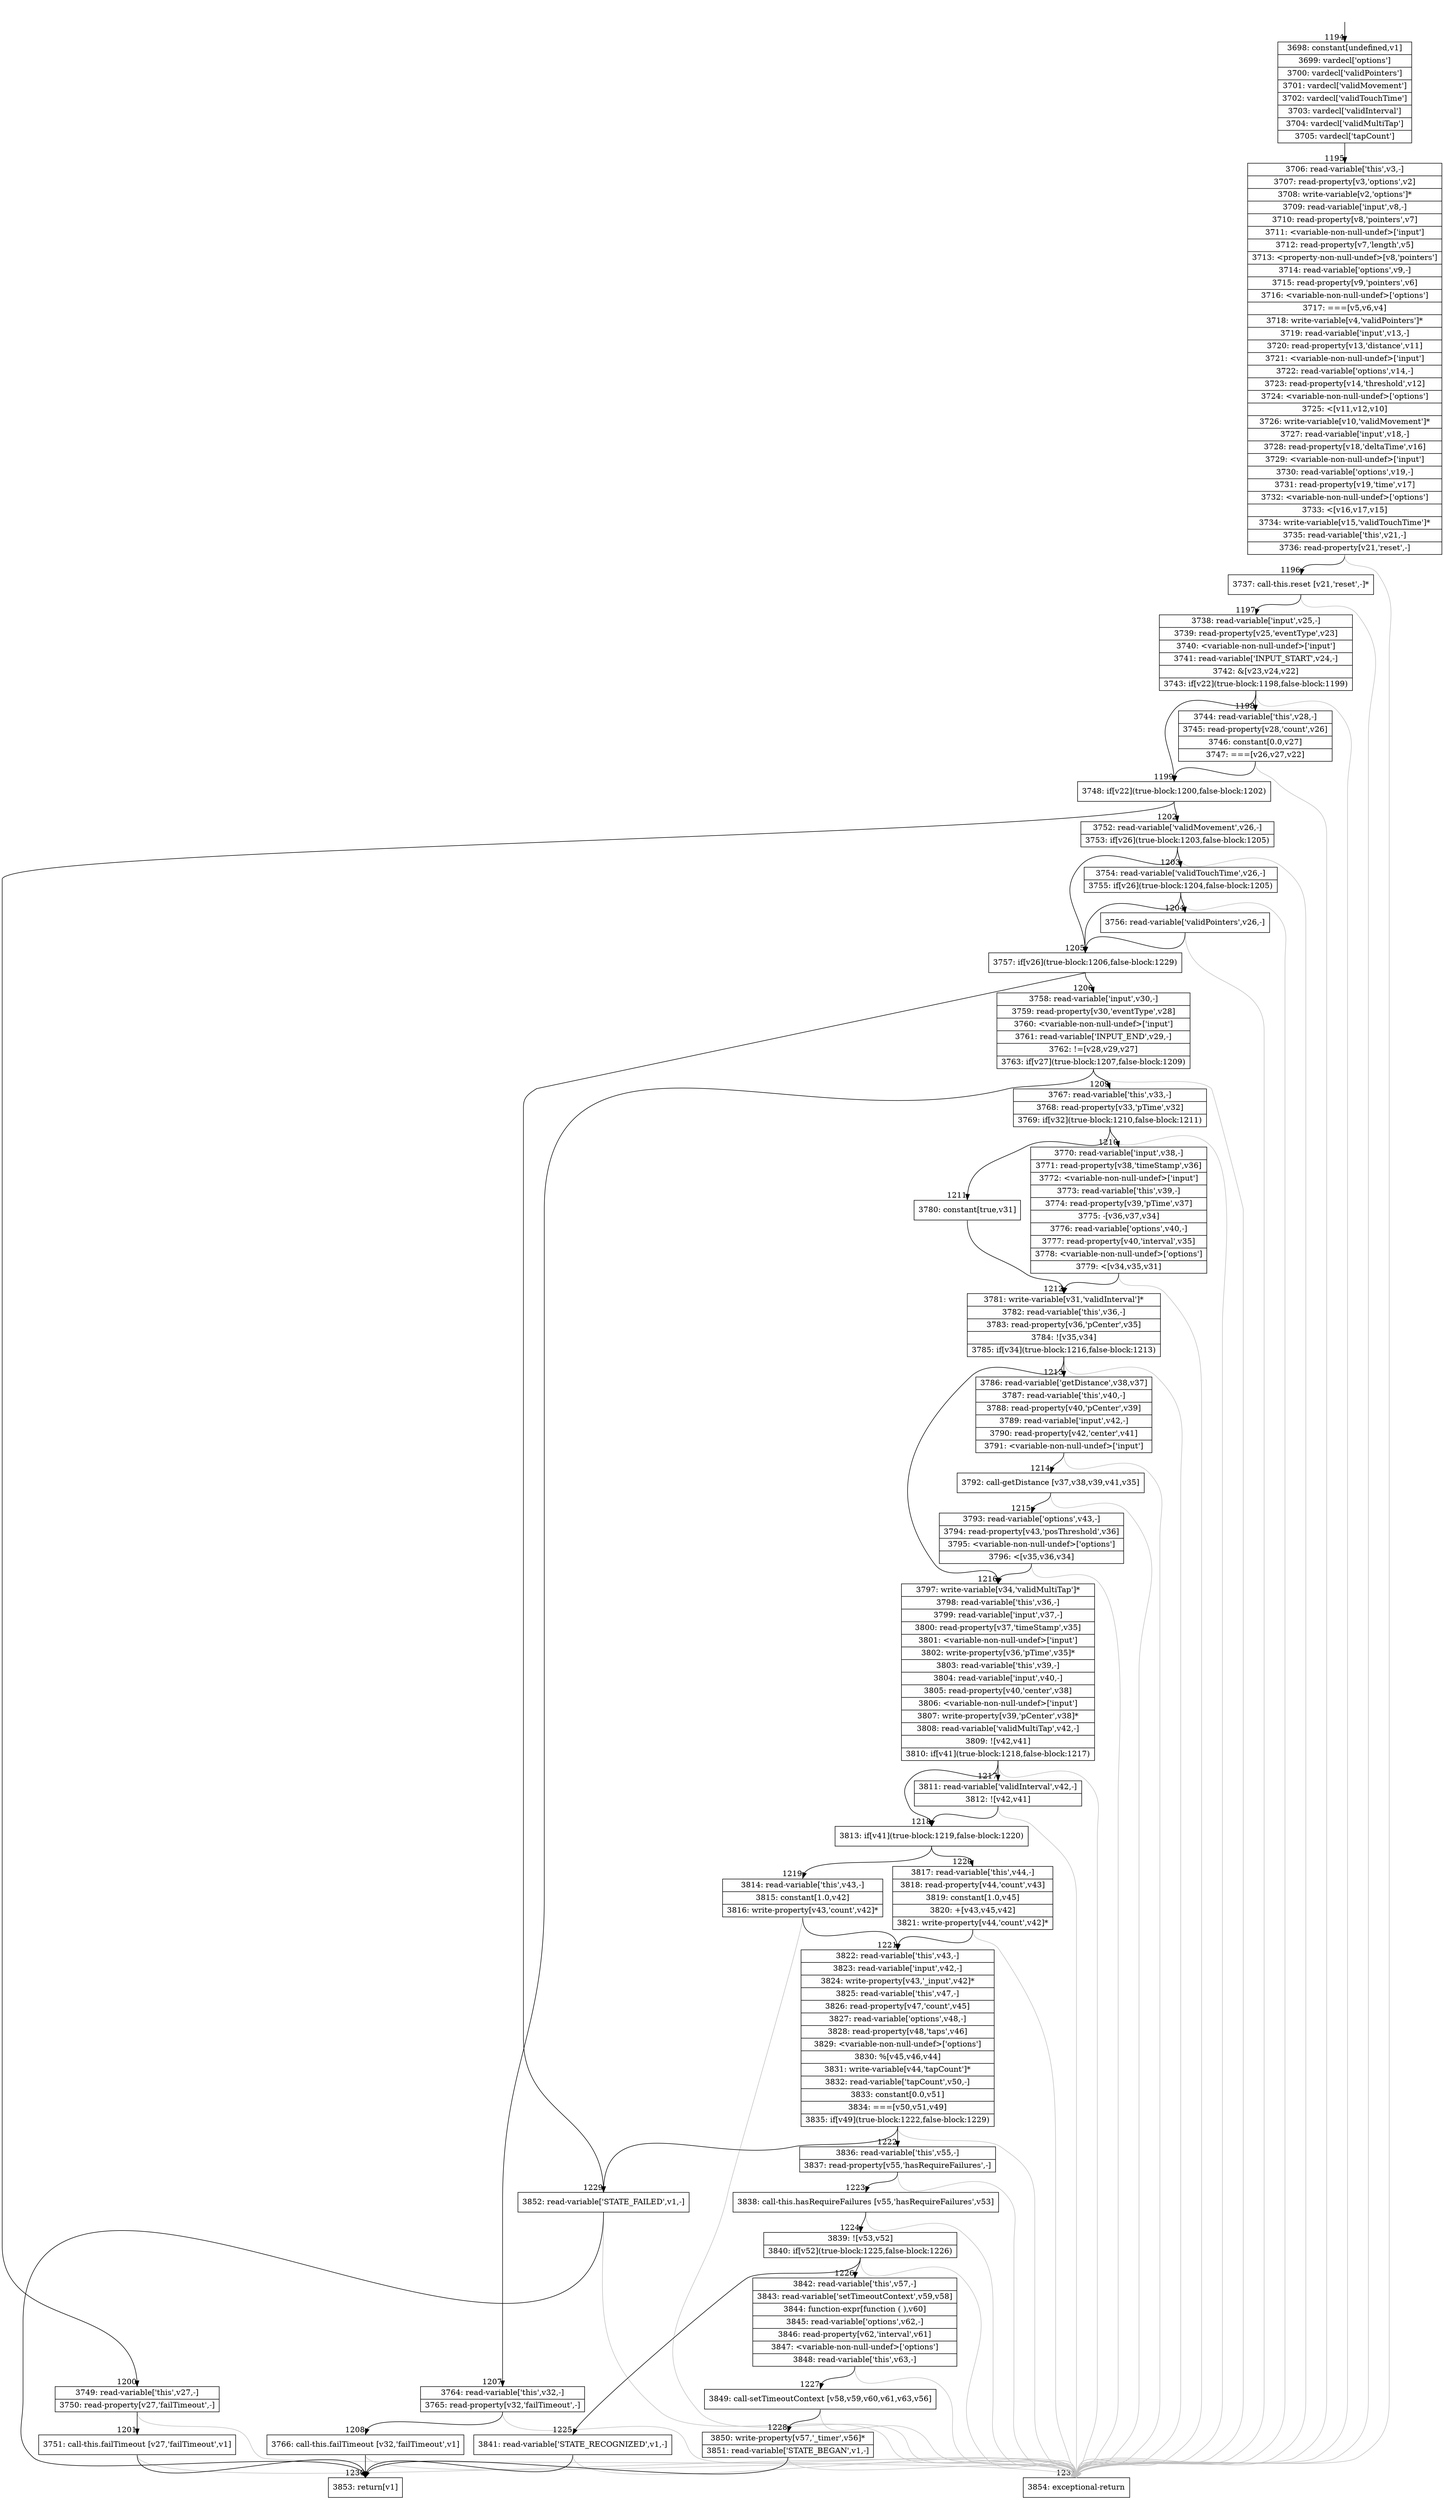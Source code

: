 digraph {
rankdir="TD"
BB_entry112[shape=none,label=""];
BB_entry112 -> BB1194 [tailport=s, headport=n, headlabel="    1194"]
BB1194 [shape=record label="{3698: constant[undefined,v1]|3699: vardecl['options']|3700: vardecl['validPointers']|3701: vardecl['validMovement']|3702: vardecl['validTouchTime']|3703: vardecl['validInterval']|3704: vardecl['validMultiTap']|3705: vardecl['tapCount']}" ] 
BB1194 -> BB1195 [tailport=s, headport=n, headlabel="      1195"]
BB1195 [shape=record label="{3706: read-variable['this',v3,-]|3707: read-property[v3,'options',v2]|3708: write-variable[v2,'options']*|3709: read-variable['input',v8,-]|3710: read-property[v8,'pointers',v7]|3711: \<variable-non-null-undef\>['input']|3712: read-property[v7,'length',v5]|3713: \<property-non-null-undef\>[v8,'pointers']|3714: read-variable['options',v9,-]|3715: read-property[v9,'pointers',v6]|3716: \<variable-non-null-undef\>['options']|3717: ===[v5,v6,v4]|3718: write-variable[v4,'validPointers']*|3719: read-variable['input',v13,-]|3720: read-property[v13,'distance',v11]|3721: \<variable-non-null-undef\>['input']|3722: read-variable['options',v14,-]|3723: read-property[v14,'threshold',v12]|3724: \<variable-non-null-undef\>['options']|3725: \<[v11,v12,v10]|3726: write-variable[v10,'validMovement']*|3727: read-variable['input',v18,-]|3728: read-property[v18,'deltaTime',v16]|3729: \<variable-non-null-undef\>['input']|3730: read-variable['options',v19,-]|3731: read-property[v19,'time',v17]|3732: \<variable-non-null-undef\>['options']|3733: \<[v16,v17,v15]|3734: write-variable[v15,'validTouchTime']*|3735: read-variable['this',v21,-]|3736: read-property[v21,'reset',-]}" ] 
BB1195 -> BB1196 [tailport=s, headport=n, headlabel="      1196"]
BB1195 -> BB1231 [tailport=s, headport=n, color=gray, headlabel="      1231"]
BB1196 [shape=record label="{3737: call-this.reset [v21,'reset',-]*}" ] 
BB1196 -> BB1197 [tailport=s, headport=n, headlabel="      1197"]
BB1196 -> BB1231 [tailport=s, headport=n, color=gray]
BB1197 [shape=record label="{3738: read-variable['input',v25,-]|3739: read-property[v25,'eventType',v23]|3740: \<variable-non-null-undef\>['input']|3741: read-variable['INPUT_START',v24,-]|3742: &[v23,v24,v22]|3743: if[v22](true-block:1198,false-block:1199)}" ] 
BB1197 -> BB1199 [tailport=s, headport=n, headlabel="      1199"]
BB1197 -> BB1198 [tailport=s, headport=n, headlabel="      1198"]
BB1197 -> BB1231 [tailport=s, headport=n, color=gray]
BB1198 [shape=record label="{3744: read-variable['this',v28,-]|3745: read-property[v28,'count',v26]|3746: constant[0.0,v27]|3747: ===[v26,v27,v22]}" ] 
BB1198 -> BB1199 [tailport=s, headport=n]
BB1198 -> BB1231 [tailport=s, headport=n, color=gray]
BB1199 [shape=record label="{3748: if[v22](true-block:1200,false-block:1202)}" ] 
BB1199 -> BB1200 [tailport=s, headport=n, headlabel="      1200"]
BB1199 -> BB1202 [tailport=s, headport=n, headlabel="      1202"]
BB1200 [shape=record label="{3749: read-variable['this',v27,-]|3750: read-property[v27,'failTimeout',-]}" ] 
BB1200 -> BB1201 [tailport=s, headport=n, headlabel="      1201"]
BB1200 -> BB1231 [tailport=s, headport=n, color=gray]
BB1201 [shape=record label="{3751: call-this.failTimeout [v27,'failTimeout',v1]}" ] 
BB1201 -> BB1230 [tailport=s, headport=n, headlabel="      1230"]
BB1201 -> BB1231 [tailport=s, headport=n, color=gray]
BB1202 [shape=record label="{3752: read-variable['validMovement',v26,-]|3753: if[v26](true-block:1203,false-block:1205)}" ] 
BB1202 -> BB1205 [tailport=s, headport=n, headlabel="      1205"]
BB1202 -> BB1203 [tailport=s, headport=n, headlabel="      1203"]
BB1202 -> BB1231 [tailport=s, headport=n, color=gray]
BB1203 [shape=record label="{3754: read-variable['validTouchTime',v26,-]|3755: if[v26](true-block:1204,false-block:1205)}" ] 
BB1203 -> BB1205 [tailport=s, headport=n]
BB1203 -> BB1204 [tailport=s, headport=n, headlabel="      1204"]
BB1203 -> BB1231 [tailport=s, headport=n, color=gray]
BB1204 [shape=record label="{3756: read-variable['validPointers',v26,-]}" ] 
BB1204 -> BB1205 [tailport=s, headport=n]
BB1204 -> BB1231 [tailport=s, headport=n, color=gray]
BB1205 [shape=record label="{3757: if[v26](true-block:1206,false-block:1229)}" ] 
BB1205 -> BB1206 [tailport=s, headport=n, headlabel="      1206"]
BB1205 -> BB1229 [tailport=s, headport=n, headlabel="      1229"]
BB1206 [shape=record label="{3758: read-variable['input',v30,-]|3759: read-property[v30,'eventType',v28]|3760: \<variable-non-null-undef\>['input']|3761: read-variable['INPUT_END',v29,-]|3762: !=[v28,v29,v27]|3763: if[v27](true-block:1207,false-block:1209)}" ] 
BB1206 -> BB1207 [tailport=s, headport=n, headlabel="      1207"]
BB1206 -> BB1209 [tailport=s, headport=n, headlabel="      1209"]
BB1206 -> BB1231 [tailport=s, headport=n, color=gray]
BB1207 [shape=record label="{3764: read-variable['this',v32,-]|3765: read-property[v32,'failTimeout',-]}" ] 
BB1207 -> BB1208 [tailport=s, headport=n, headlabel="      1208"]
BB1207 -> BB1231 [tailport=s, headport=n, color=gray]
BB1208 [shape=record label="{3766: call-this.failTimeout [v32,'failTimeout',v1]}" ] 
BB1208 -> BB1230 [tailport=s, headport=n]
BB1208 -> BB1231 [tailport=s, headport=n, color=gray]
BB1209 [shape=record label="{3767: read-variable['this',v33,-]|3768: read-property[v33,'pTime',v32]|3769: if[v32](true-block:1210,false-block:1211)}" ] 
BB1209 -> BB1210 [tailport=s, headport=n, headlabel="      1210"]
BB1209 -> BB1211 [tailport=s, headport=n, headlabel="      1211"]
BB1209 -> BB1231 [tailport=s, headport=n, color=gray]
BB1210 [shape=record label="{3770: read-variable['input',v38,-]|3771: read-property[v38,'timeStamp',v36]|3772: \<variable-non-null-undef\>['input']|3773: read-variable['this',v39,-]|3774: read-property[v39,'pTime',v37]|3775: -[v36,v37,v34]|3776: read-variable['options',v40,-]|3777: read-property[v40,'interval',v35]|3778: \<variable-non-null-undef\>['options']|3779: \<[v34,v35,v31]}" ] 
BB1210 -> BB1212 [tailport=s, headport=n, headlabel="      1212"]
BB1210 -> BB1231 [tailport=s, headport=n, color=gray]
BB1211 [shape=record label="{3780: constant[true,v31]}" ] 
BB1211 -> BB1212 [tailport=s, headport=n]
BB1212 [shape=record label="{3781: write-variable[v31,'validInterval']*|3782: read-variable['this',v36,-]|3783: read-property[v36,'pCenter',v35]|3784: ![v35,v34]|3785: if[v34](true-block:1216,false-block:1213)}" ] 
BB1212 -> BB1216 [tailport=s, headport=n, headlabel="      1216"]
BB1212 -> BB1213 [tailport=s, headport=n, headlabel="      1213"]
BB1212 -> BB1231 [tailport=s, headport=n, color=gray]
BB1213 [shape=record label="{3786: read-variable['getDistance',v38,v37]|3787: read-variable['this',v40,-]|3788: read-property[v40,'pCenter',v39]|3789: read-variable['input',v42,-]|3790: read-property[v42,'center',v41]|3791: \<variable-non-null-undef\>['input']}" ] 
BB1213 -> BB1214 [tailport=s, headport=n, headlabel="      1214"]
BB1213 -> BB1231 [tailport=s, headport=n, color=gray]
BB1214 [shape=record label="{3792: call-getDistance [v37,v38,v39,v41,v35]}" ] 
BB1214 -> BB1215 [tailport=s, headport=n, headlabel="      1215"]
BB1214 -> BB1231 [tailport=s, headport=n, color=gray]
BB1215 [shape=record label="{3793: read-variable['options',v43,-]|3794: read-property[v43,'posThreshold',v36]|3795: \<variable-non-null-undef\>['options']|3796: \<[v35,v36,v34]}" ] 
BB1215 -> BB1216 [tailport=s, headport=n]
BB1215 -> BB1231 [tailport=s, headport=n, color=gray]
BB1216 [shape=record label="{3797: write-variable[v34,'validMultiTap']*|3798: read-variable['this',v36,-]|3799: read-variable['input',v37,-]|3800: read-property[v37,'timeStamp',v35]|3801: \<variable-non-null-undef\>['input']|3802: write-property[v36,'pTime',v35]*|3803: read-variable['this',v39,-]|3804: read-variable['input',v40,-]|3805: read-property[v40,'center',v38]|3806: \<variable-non-null-undef\>['input']|3807: write-property[v39,'pCenter',v38]*|3808: read-variable['validMultiTap',v42,-]|3809: ![v42,v41]|3810: if[v41](true-block:1218,false-block:1217)}" ] 
BB1216 -> BB1218 [tailport=s, headport=n, headlabel="      1218"]
BB1216 -> BB1217 [tailport=s, headport=n, headlabel="      1217"]
BB1216 -> BB1231 [tailport=s, headport=n, color=gray]
BB1217 [shape=record label="{3811: read-variable['validInterval',v42,-]|3812: ![v42,v41]}" ] 
BB1217 -> BB1218 [tailport=s, headport=n]
BB1217 -> BB1231 [tailport=s, headport=n, color=gray]
BB1218 [shape=record label="{3813: if[v41](true-block:1219,false-block:1220)}" ] 
BB1218 -> BB1219 [tailport=s, headport=n, headlabel="      1219"]
BB1218 -> BB1220 [tailport=s, headport=n, headlabel="      1220"]
BB1219 [shape=record label="{3814: read-variable['this',v43,-]|3815: constant[1.0,v42]|3816: write-property[v43,'count',v42]*}" ] 
BB1219 -> BB1221 [tailport=s, headport=n, headlabel="      1221"]
BB1219 -> BB1231 [tailport=s, headport=n, color=gray]
BB1220 [shape=record label="{3817: read-variable['this',v44,-]|3818: read-property[v44,'count',v43]|3819: constant[1.0,v45]|3820: +[v43,v45,v42]|3821: write-property[v44,'count',v42]*}" ] 
BB1220 -> BB1221 [tailport=s, headport=n]
BB1220 -> BB1231 [tailport=s, headport=n, color=gray]
BB1221 [shape=record label="{3822: read-variable['this',v43,-]|3823: read-variable['input',v42,-]|3824: write-property[v43,'_input',v42]*|3825: read-variable['this',v47,-]|3826: read-property[v47,'count',v45]|3827: read-variable['options',v48,-]|3828: read-property[v48,'taps',v46]|3829: \<variable-non-null-undef\>['options']|3830: %[v45,v46,v44]|3831: write-variable[v44,'tapCount']*|3832: read-variable['tapCount',v50,-]|3833: constant[0.0,v51]|3834: ===[v50,v51,v49]|3835: if[v49](true-block:1222,false-block:1229)}" ] 
BB1221 -> BB1222 [tailport=s, headport=n, headlabel="      1222"]
BB1221 -> BB1229 [tailport=s, headport=n]
BB1221 -> BB1231 [tailport=s, headport=n, color=gray]
BB1222 [shape=record label="{3836: read-variable['this',v55,-]|3837: read-property[v55,'hasRequireFailures',-]}" ] 
BB1222 -> BB1223 [tailport=s, headport=n, headlabel="      1223"]
BB1222 -> BB1231 [tailport=s, headport=n, color=gray]
BB1223 [shape=record label="{3838: call-this.hasRequireFailures [v55,'hasRequireFailures',v53]}" ] 
BB1223 -> BB1224 [tailport=s, headport=n, headlabel="      1224"]
BB1223 -> BB1231 [tailport=s, headport=n, color=gray]
BB1224 [shape=record label="{3839: ![v53,v52]|3840: if[v52](true-block:1225,false-block:1226)}" ] 
BB1224 -> BB1225 [tailport=s, headport=n, headlabel="      1225"]
BB1224 -> BB1226 [tailport=s, headport=n, headlabel="      1226"]
BB1224 -> BB1231 [tailport=s, headport=n, color=gray]
BB1225 [shape=record label="{3841: read-variable['STATE_RECOGNIZED',v1,-]}" ] 
BB1225 -> BB1230 [tailport=s, headport=n]
BB1225 -> BB1231 [tailport=s, headport=n, color=gray]
BB1226 [shape=record label="{3842: read-variable['this',v57,-]|3843: read-variable['setTimeoutContext',v59,v58]|3844: function-expr[function ( ),v60]|3845: read-variable['options',v62,-]|3846: read-property[v62,'interval',v61]|3847: \<variable-non-null-undef\>['options']|3848: read-variable['this',v63,-]}" ] 
BB1226 -> BB1227 [tailport=s, headport=n, headlabel="      1227"]
BB1226 -> BB1231 [tailport=s, headport=n, color=gray]
BB1227 [shape=record label="{3849: call-setTimeoutContext [v58,v59,v60,v61,v63,v56]}" ] 
BB1227 -> BB1228 [tailport=s, headport=n, headlabel="      1228"]
BB1227 -> BB1231 [tailport=s, headport=n, color=gray]
BB1228 [shape=record label="{3850: write-property[v57,'_timer',v56]*|3851: read-variable['STATE_BEGAN',v1,-]}" ] 
BB1228 -> BB1230 [tailport=s, headport=n]
BB1228 -> BB1231 [tailport=s, headport=n, color=gray]
BB1229 [shape=record label="{3852: read-variable['STATE_FAILED',v1,-]}" ] 
BB1229 -> BB1230 [tailport=s, headport=n]
BB1229 -> BB1231 [tailport=s, headport=n, color=gray]
BB1230 [shape=record label="{3853: return[v1]}" ] 
BB1231 [shape=record label="{3854: exceptional-return}" ] 
//#$~ 1969
}

